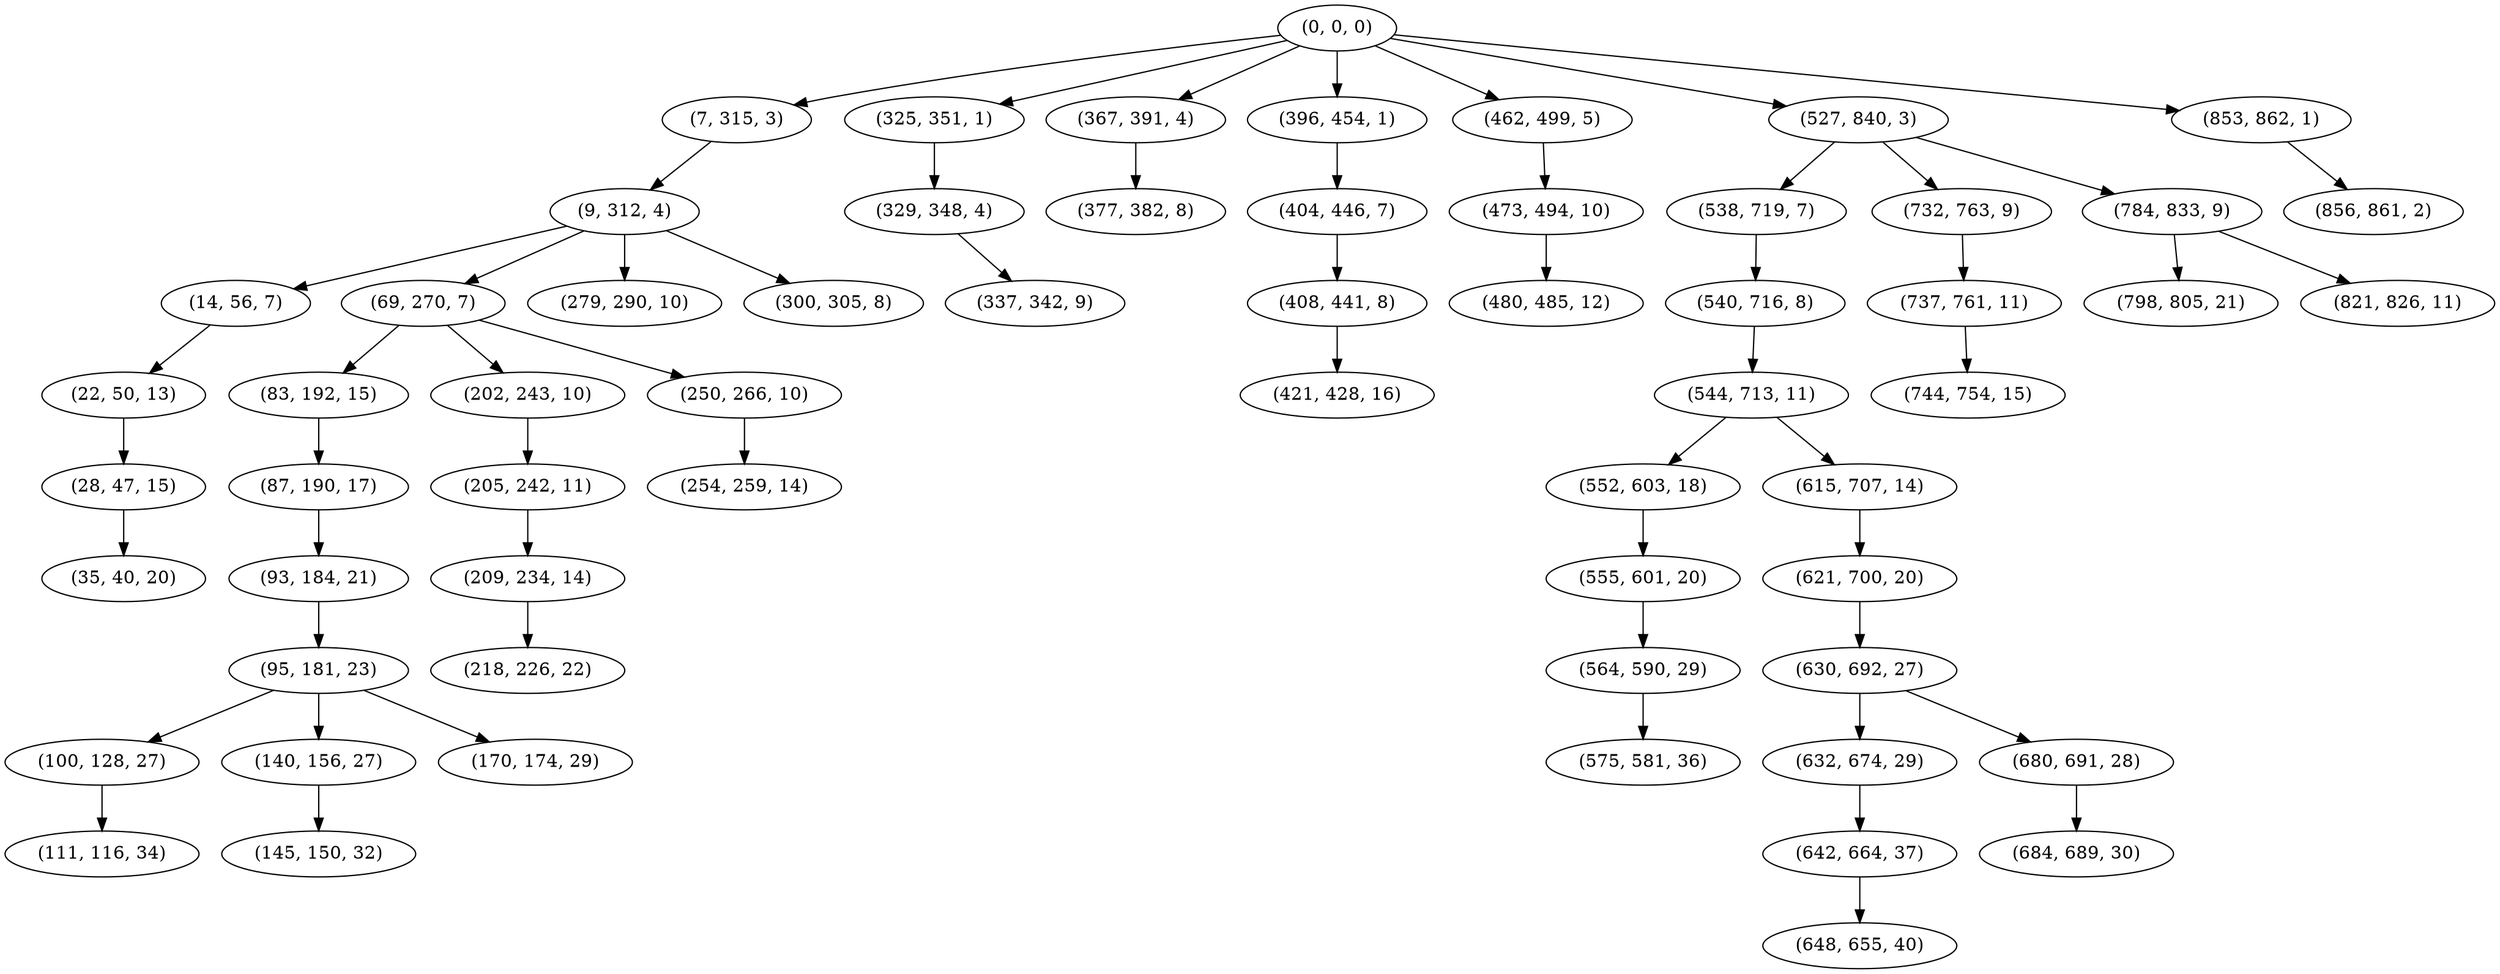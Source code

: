 digraph tree {
    "(0, 0, 0)";
    "(7, 315, 3)";
    "(9, 312, 4)";
    "(14, 56, 7)";
    "(22, 50, 13)";
    "(28, 47, 15)";
    "(35, 40, 20)";
    "(69, 270, 7)";
    "(83, 192, 15)";
    "(87, 190, 17)";
    "(93, 184, 21)";
    "(95, 181, 23)";
    "(100, 128, 27)";
    "(111, 116, 34)";
    "(140, 156, 27)";
    "(145, 150, 32)";
    "(170, 174, 29)";
    "(202, 243, 10)";
    "(205, 242, 11)";
    "(209, 234, 14)";
    "(218, 226, 22)";
    "(250, 266, 10)";
    "(254, 259, 14)";
    "(279, 290, 10)";
    "(300, 305, 8)";
    "(325, 351, 1)";
    "(329, 348, 4)";
    "(337, 342, 9)";
    "(367, 391, 4)";
    "(377, 382, 8)";
    "(396, 454, 1)";
    "(404, 446, 7)";
    "(408, 441, 8)";
    "(421, 428, 16)";
    "(462, 499, 5)";
    "(473, 494, 10)";
    "(480, 485, 12)";
    "(527, 840, 3)";
    "(538, 719, 7)";
    "(540, 716, 8)";
    "(544, 713, 11)";
    "(552, 603, 18)";
    "(555, 601, 20)";
    "(564, 590, 29)";
    "(575, 581, 36)";
    "(615, 707, 14)";
    "(621, 700, 20)";
    "(630, 692, 27)";
    "(632, 674, 29)";
    "(642, 664, 37)";
    "(648, 655, 40)";
    "(680, 691, 28)";
    "(684, 689, 30)";
    "(732, 763, 9)";
    "(737, 761, 11)";
    "(744, 754, 15)";
    "(784, 833, 9)";
    "(798, 805, 21)";
    "(821, 826, 11)";
    "(853, 862, 1)";
    "(856, 861, 2)";
    "(0, 0, 0)" -> "(7, 315, 3)";
    "(0, 0, 0)" -> "(325, 351, 1)";
    "(0, 0, 0)" -> "(367, 391, 4)";
    "(0, 0, 0)" -> "(396, 454, 1)";
    "(0, 0, 0)" -> "(462, 499, 5)";
    "(0, 0, 0)" -> "(527, 840, 3)";
    "(0, 0, 0)" -> "(853, 862, 1)";
    "(7, 315, 3)" -> "(9, 312, 4)";
    "(9, 312, 4)" -> "(14, 56, 7)";
    "(9, 312, 4)" -> "(69, 270, 7)";
    "(9, 312, 4)" -> "(279, 290, 10)";
    "(9, 312, 4)" -> "(300, 305, 8)";
    "(14, 56, 7)" -> "(22, 50, 13)";
    "(22, 50, 13)" -> "(28, 47, 15)";
    "(28, 47, 15)" -> "(35, 40, 20)";
    "(69, 270, 7)" -> "(83, 192, 15)";
    "(69, 270, 7)" -> "(202, 243, 10)";
    "(69, 270, 7)" -> "(250, 266, 10)";
    "(83, 192, 15)" -> "(87, 190, 17)";
    "(87, 190, 17)" -> "(93, 184, 21)";
    "(93, 184, 21)" -> "(95, 181, 23)";
    "(95, 181, 23)" -> "(100, 128, 27)";
    "(95, 181, 23)" -> "(140, 156, 27)";
    "(95, 181, 23)" -> "(170, 174, 29)";
    "(100, 128, 27)" -> "(111, 116, 34)";
    "(140, 156, 27)" -> "(145, 150, 32)";
    "(202, 243, 10)" -> "(205, 242, 11)";
    "(205, 242, 11)" -> "(209, 234, 14)";
    "(209, 234, 14)" -> "(218, 226, 22)";
    "(250, 266, 10)" -> "(254, 259, 14)";
    "(325, 351, 1)" -> "(329, 348, 4)";
    "(329, 348, 4)" -> "(337, 342, 9)";
    "(367, 391, 4)" -> "(377, 382, 8)";
    "(396, 454, 1)" -> "(404, 446, 7)";
    "(404, 446, 7)" -> "(408, 441, 8)";
    "(408, 441, 8)" -> "(421, 428, 16)";
    "(462, 499, 5)" -> "(473, 494, 10)";
    "(473, 494, 10)" -> "(480, 485, 12)";
    "(527, 840, 3)" -> "(538, 719, 7)";
    "(527, 840, 3)" -> "(732, 763, 9)";
    "(527, 840, 3)" -> "(784, 833, 9)";
    "(538, 719, 7)" -> "(540, 716, 8)";
    "(540, 716, 8)" -> "(544, 713, 11)";
    "(544, 713, 11)" -> "(552, 603, 18)";
    "(544, 713, 11)" -> "(615, 707, 14)";
    "(552, 603, 18)" -> "(555, 601, 20)";
    "(555, 601, 20)" -> "(564, 590, 29)";
    "(564, 590, 29)" -> "(575, 581, 36)";
    "(615, 707, 14)" -> "(621, 700, 20)";
    "(621, 700, 20)" -> "(630, 692, 27)";
    "(630, 692, 27)" -> "(632, 674, 29)";
    "(630, 692, 27)" -> "(680, 691, 28)";
    "(632, 674, 29)" -> "(642, 664, 37)";
    "(642, 664, 37)" -> "(648, 655, 40)";
    "(680, 691, 28)" -> "(684, 689, 30)";
    "(732, 763, 9)" -> "(737, 761, 11)";
    "(737, 761, 11)" -> "(744, 754, 15)";
    "(784, 833, 9)" -> "(798, 805, 21)";
    "(784, 833, 9)" -> "(821, 826, 11)";
    "(853, 862, 1)" -> "(856, 861, 2)";
}
